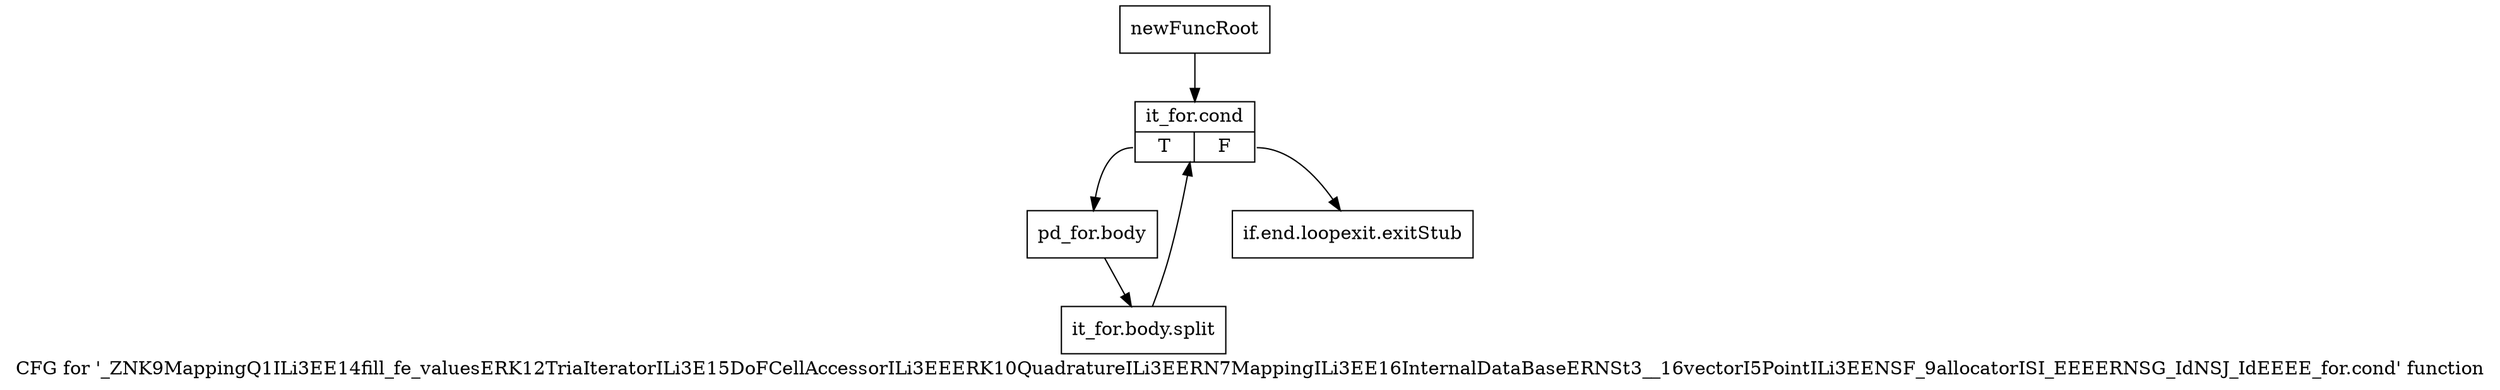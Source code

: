 digraph "CFG for '_ZNK9MappingQ1ILi3EE14fill_fe_valuesERK12TriaIteratorILi3E15DoFCellAccessorILi3EEERK10QuadratureILi3EERN7MappingILi3EE16InternalDataBaseERNSt3__16vectorI5PointILi3EENSF_9allocatorISI_EEEERNSG_IdNSJ_IdEEEE_for.cond' function" {
	label="CFG for '_ZNK9MappingQ1ILi3EE14fill_fe_valuesERK12TriaIteratorILi3E15DoFCellAccessorILi3EEERK10QuadratureILi3EERN7MappingILi3EE16InternalDataBaseERNSt3__16vectorI5PointILi3EENSF_9allocatorISI_EEEERNSG_IdNSJ_IdEEEE_for.cond' function";

	Node0x94b3050 [shape=record,label="{newFuncRoot}"];
	Node0x94b3050 -> Node0x94b30f0;
	Node0x94b30a0 [shape=record,label="{if.end.loopexit.exitStub}"];
	Node0x94b30f0 [shape=record,label="{it_for.cond|{<s0>T|<s1>F}}"];
	Node0x94b30f0:s0 -> Node0x94b3140;
	Node0x94b30f0:s1 -> Node0x94b30a0;
	Node0x94b3140 [shape=record,label="{pd_for.body}"];
	Node0x94b3140 -> Node0xb63c7a0;
	Node0xb63c7a0 [shape=record,label="{it_for.body.split}"];
	Node0xb63c7a0 -> Node0x94b30f0;
}
